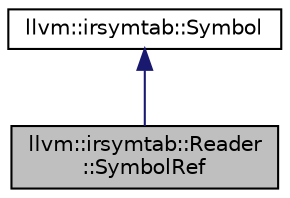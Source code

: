digraph "llvm::irsymtab::Reader::SymbolRef"
{
 // LATEX_PDF_SIZE
  bgcolor="transparent";
  edge [fontname="Helvetica",fontsize="10",labelfontname="Helvetica",labelfontsize="10"];
  node [fontname="Helvetica",fontsize="10",shape=record];
  Node1 [label="llvm::irsymtab::Reader\l::SymbolRef",height=0.2,width=0.4,color="black", fillcolor="grey75", style="filled", fontcolor="black",tooltip="Ephemeral symbols produced by Reader::symbols() and Reader::module_symbols()."];
  Node2 -> Node1 [dir="back",color="midnightblue",fontsize="10",style="solid",fontname="Helvetica"];
  Node2 [label="llvm::irsymtab::Symbol",height=0.2,width=0.4,color="black",URL="$structllvm_1_1irsymtab_1_1Symbol.html",tooltip="This represents a symbol that has been read from a storage::Symbol and possibly a storage::Uncommon."];
}
